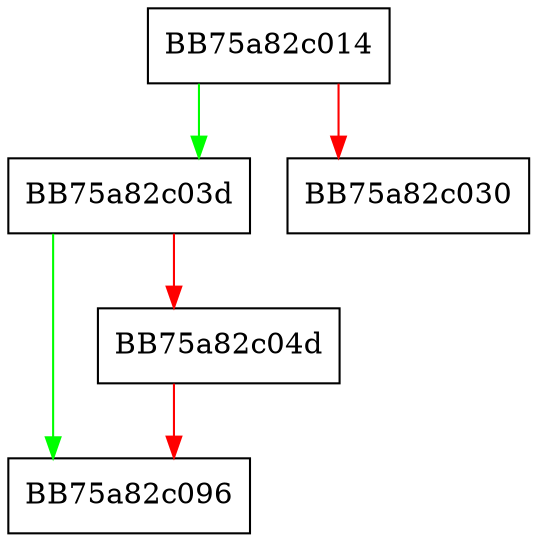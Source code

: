 digraph _Clear_and_reserve_geometric {
  node [shape="box"];
  graph [splines=ortho];
  BB75a82c014 -> BB75a82c03d [color="green"];
  BB75a82c014 -> BB75a82c030 [color="red"];
  BB75a82c03d -> BB75a82c096 [color="green"];
  BB75a82c03d -> BB75a82c04d [color="red"];
  BB75a82c04d -> BB75a82c096 [color="red"];
}